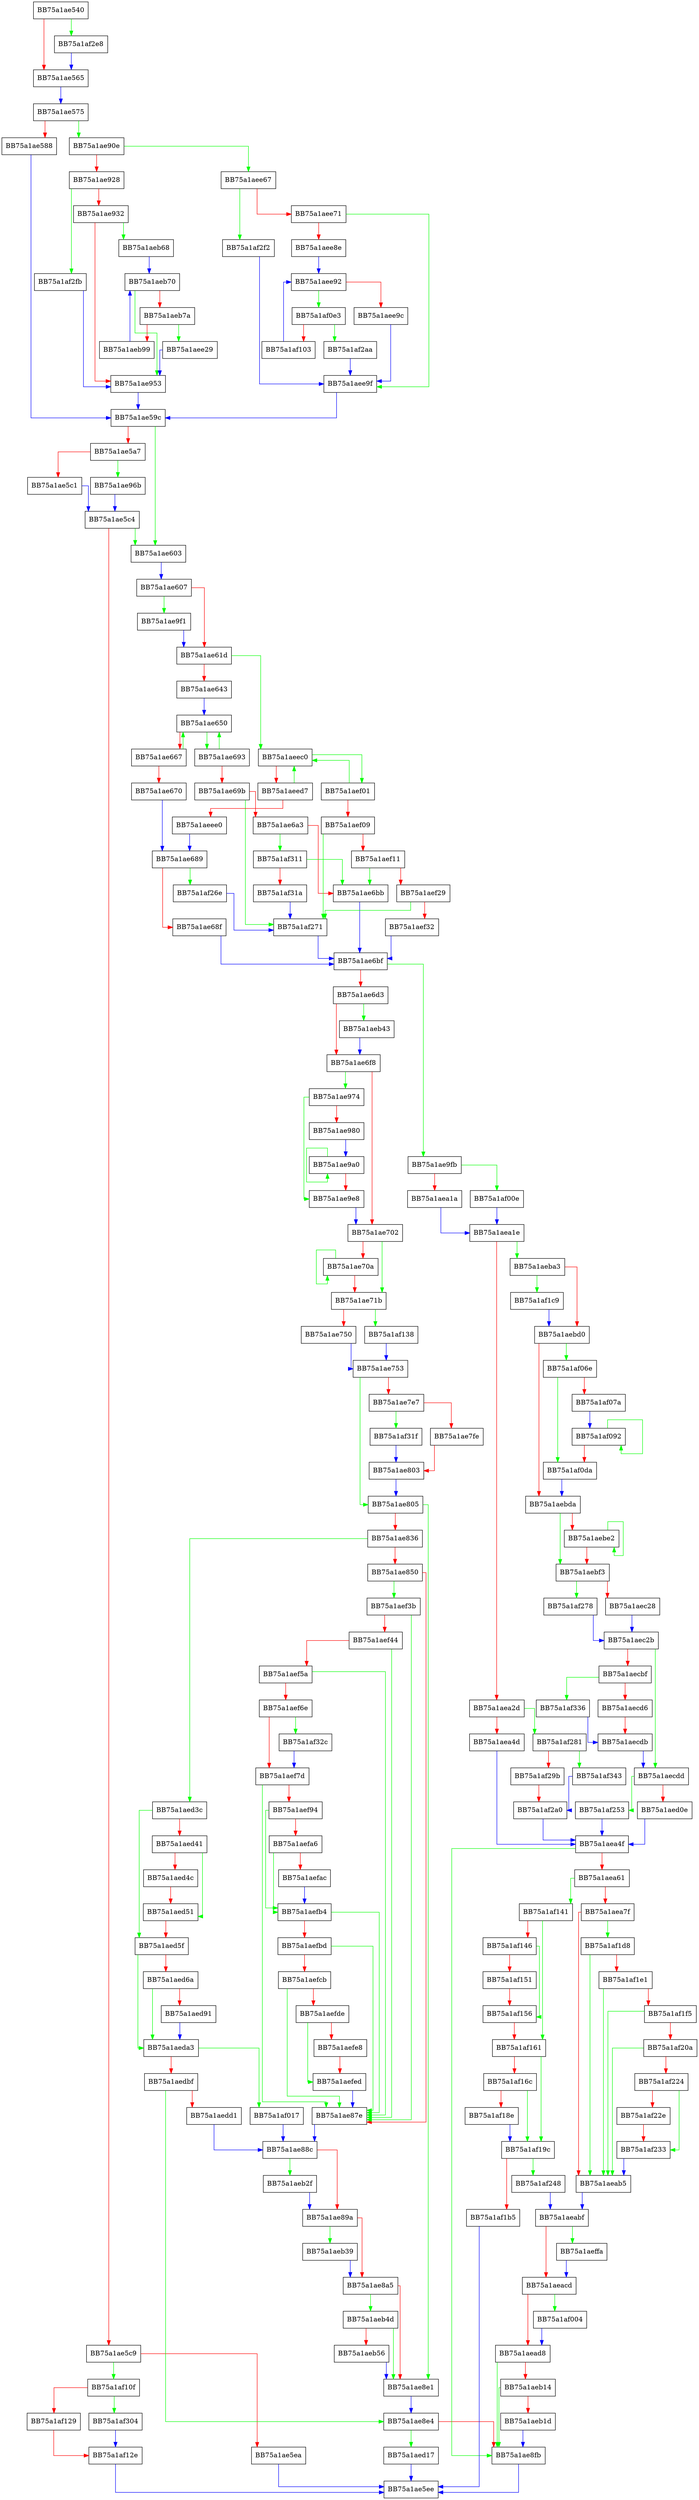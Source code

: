 digraph get_next_BB {
  node [shape="box"];
  graph [splines=ortho];
  BB75a1ae540 -> BB75a1af2e8 [color="green"];
  BB75a1ae540 -> BB75a1ae565 [color="red"];
  BB75a1ae565 -> BB75a1ae575 [color="blue"];
  BB75a1ae575 -> BB75a1ae90e [color="green"];
  BB75a1ae575 -> BB75a1ae588 [color="red"];
  BB75a1ae588 -> BB75a1ae59c [color="blue"];
  BB75a1ae59c -> BB75a1ae603 [color="green"];
  BB75a1ae59c -> BB75a1ae5a7 [color="red"];
  BB75a1ae5a7 -> BB75a1ae96b [color="green"];
  BB75a1ae5a7 -> BB75a1ae5c1 [color="red"];
  BB75a1ae5c1 -> BB75a1ae5c4 [color="blue"];
  BB75a1ae5c4 -> BB75a1ae603 [color="green"];
  BB75a1ae5c4 -> BB75a1ae5c9 [color="red"];
  BB75a1ae5c9 -> BB75a1af10f [color="green"];
  BB75a1ae5c9 -> BB75a1ae5ea [color="red"];
  BB75a1ae5ea -> BB75a1ae5ee [color="blue"];
  BB75a1ae603 -> BB75a1ae607 [color="blue"];
  BB75a1ae607 -> BB75a1ae9f1 [color="green"];
  BB75a1ae607 -> BB75a1ae61d [color="red"];
  BB75a1ae61d -> BB75a1aeec0 [color="green"];
  BB75a1ae61d -> BB75a1ae643 [color="red"];
  BB75a1ae643 -> BB75a1ae650 [color="blue"];
  BB75a1ae650 -> BB75a1ae693 [color="green"];
  BB75a1ae650 -> BB75a1ae667 [color="red"];
  BB75a1ae667 -> BB75a1ae650 [color="green"];
  BB75a1ae667 -> BB75a1ae670 [color="red"];
  BB75a1ae670 -> BB75a1ae689 [color="blue"];
  BB75a1ae689 -> BB75a1af26e [color="green"];
  BB75a1ae689 -> BB75a1ae68f [color="red"];
  BB75a1ae68f -> BB75a1ae6bf [color="blue"];
  BB75a1ae693 -> BB75a1ae650 [color="green"];
  BB75a1ae693 -> BB75a1ae69b [color="red"];
  BB75a1ae69b -> BB75a1af271 [color="green"];
  BB75a1ae69b -> BB75a1ae6a3 [color="red"];
  BB75a1ae6a3 -> BB75a1af311 [color="green"];
  BB75a1ae6a3 -> BB75a1ae6bb [color="red"];
  BB75a1ae6bb -> BB75a1ae6bf [color="blue"];
  BB75a1ae6bf -> BB75a1ae9fb [color="green"];
  BB75a1ae6bf -> BB75a1ae6d3 [color="red"];
  BB75a1ae6d3 -> BB75a1aeb43 [color="green"];
  BB75a1ae6d3 -> BB75a1ae6f8 [color="red"];
  BB75a1ae6f8 -> BB75a1ae974 [color="green"];
  BB75a1ae6f8 -> BB75a1ae702 [color="red"];
  BB75a1ae702 -> BB75a1ae71b [color="green"];
  BB75a1ae702 -> BB75a1ae70a [color="red"];
  BB75a1ae70a -> BB75a1ae70a [color="green"];
  BB75a1ae70a -> BB75a1ae71b [color="red"];
  BB75a1ae71b -> BB75a1af138 [color="green"];
  BB75a1ae71b -> BB75a1ae750 [color="red"];
  BB75a1ae750 -> BB75a1ae753 [color="blue"];
  BB75a1ae753 -> BB75a1ae805 [color="green"];
  BB75a1ae753 -> BB75a1ae7e7 [color="red"];
  BB75a1ae7e7 -> BB75a1af31f [color="green"];
  BB75a1ae7e7 -> BB75a1ae7fe [color="red"];
  BB75a1ae7fe -> BB75a1ae803 [color="red"];
  BB75a1ae803 -> BB75a1ae805 [color="blue"];
  BB75a1ae805 -> BB75a1ae8e1 [color="green"];
  BB75a1ae805 -> BB75a1ae836 [color="red"];
  BB75a1ae836 -> BB75a1aed3c [color="green"];
  BB75a1ae836 -> BB75a1ae850 [color="red"];
  BB75a1ae850 -> BB75a1aef3b [color="green"];
  BB75a1ae850 -> BB75a1ae87e [color="red"];
  BB75a1ae87e -> BB75a1ae88c [color="blue"];
  BB75a1ae88c -> BB75a1aeb2f [color="green"];
  BB75a1ae88c -> BB75a1ae89a [color="red"];
  BB75a1ae89a -> BB75a1aeb39 [color="green"];
  BB75a1ae89a -> BB75a1ae8a5 [color="red"];
  BB75a1ae8a5 -> BB75a1aeb4d [color="green"];
  BB75a1ae8a5 -> BB75a1ae8e1 [color="red"];
  BB75a1ae8e1 -> BB75a1ae8e4 [color="blue"];
  BB75a1ae8e4 -> BB75a1aed17 [color="green"];
  BB75a1ae8e4 -> BB75a1ae8fb [color="red"];
  BB75a1ae8fb -> BB75a1ae5ee [color="blue"];
  BB75a1ae90e -> BB75a1aee67 [color="green"];
  BB75a1ae90e -> BB75a1ae928 [color="red"];
  BB75a1ae928 -> BB75a1af2fb [color="green"];
  BB75a1ae928 -> BB75a1ae932 [color="red"];
  BB75a1ae932 -> BB75a1aeb68 [color="green"];
  BB75a1ae932 -> BB75a1ae953 [color="red"];
  BB75a1ae953 -> BB75a1ae59c [color="blue"];
  BB75a1ae96b -> BB75a1ae5c4 [color="blue"];
  BB75a1ae974 -> BB75a1ae9e8 [color="green"];
  BB75a1ae974 -> BB75a1ae980 [color="red"];
  BB75a1ae980 -> BB75a1ae9a0 [color="blue"];
  BB75a1ae9a0 -> BB75a1ae9a0 [color="green"];
  BB75a1ae9a0 -> BB75a1ae9e8 [color="red"];
  BB75a1ae9e8 -> BB75a1ae702 [color="blue"];
  BB75a1ae9f1 -> BB75a1ae61d [color="blue"];
  BB75a1ae9fb -> BB75a1af00e [color="green"];
  BB75a1ae9fb -> BB75a1aea1a [color="red"];
  BB75a1aea1a -> BB75a1aea1e [color="blue"];
  BB75a1aea1e -> BB75a1aeba3 [color="green"];
  BB75a1aea1e -> BB75a1aea2d [color="red"];
  BB75a1aea2d -> BB75a1af281 [color="green"];
  BB75a1aea2d -> BB75a1aea4d [color="red"];
  BB75a1aea4d -> BB75a1aea4f [color="blue"];
  BB75a1aea4f -> BB75a1ae8fb [color="green"];
  BB75a1aea4f -> BB75a1aea61 [color="red"];
  BB75a1aea61 -> BB75a1af141 [color="green"];
  BB75a1aea61 -> BB75a1aea7f [color="red"];
  BB75a1aea7f -> BB75a1af1d8 [color="green"];
  BB75a1aea7f -> BB75a1aeab5 [color="red"];
  BB75a1aeab5 -> BB75a1aeabf [color="blue"];
  BB75a1aeabf -> BB75a1aeffa [color="green"];
  BB75a1aeabf -> BB75a1aeacd [color="red"];
  BB75a1aeacd -> BB75a1af004 [color="green"];
  BB75a1aeacd -> BB75a1aead8 [color="red"];
  BB75a1aead8 -> BB75a1ae8fb [color="green"];
  BB75a1aead8 -> BB75a1aeb14 [color="red"];
  BB75a1aeb14 -> BB75a1ae8fb [color="green"];
  BB75a1aeb14 -> BB75a1aeb1d [color="red"];
  BB75a1aeb1d -> BB75a1ae8fb [color="blue"];
  BB75a1aeb2f -> BB75a1ae89a [color="blue"];
  BB75a1aeb39 -> BB75a1ae8a5 [color="blue"];
  BB75a1aeb43 -> BB75a1ae6f8 [color="blue"];
  BB75a1aeb4d -> BB75a1ae8e1 [color="green"];
  BB75a1aeb4d -> BB75a1aeb56 [color="red"];
  BB75a1aeb56 -> BB75a1ae8e1 [color="blue"];
  BB75a1aeb68 -> BB75a1aeb70 [color="blue"];
  BB75a1aeb70 -> BB75a1ae953 [color="green"];
  BB75a1aeb70 -> BB75a1aeb7a [color="red"];
  BB75a1aeb7a -> BB75a1aee29 [color="green"];
  BB75a1aeb7a -> BB75a1aeb99 [color="red"];
  BB75a1aeb99 -> BB75a1aeb70 [color="blue"];
  BB75a1aeba3 -> BB75a1af1c9 [color="green"];
  BB75a1aeba3 -> BB75a1aebd0 [color="red"];
  BB75a1aebd0 -> BB75a1af06e [color="green"];
  BB75a1aebd0 -> BB75a1aebda [color="red"];
  BB75a1aebda -> BB75a1aebf3 [color="green"];
  BB75a1aebda -> BB75a1aebe2 [color="red"];
  BB75a1aebe2 -> BB75a1aebe2 [color="green"];
  BB75a1aebe2 -> BB75a1aebf3 [color="red"];
  BB75a1aebf3 -> BB75a1af278 [color="green"];
  BB75a1aebf3 -> BB75a1aec28 [color="red"];
  BB75a1aec28 -> BB75a1aec2b [color="blue"];
  BB75a1aec2b -> BB75a1aecdd [color="green"];
  BB75a1aec2b -> BB75a1aecbf [color="red"];
  BB75a1aecbf -> BB75a1af336 [color="green"];
  BB75a1aecbf -> BB75a1aecd6 [color="red"];
  BB75a1aecd6 -> BB75a1aecdb [color="red"];
  BB75a1aecdb -> BB75a1aecdd [color="blue"];
  BB75a1aecdd -> BB75a1af253 [color="green"];
  BB75a1aecdd -> BB75a1aed0e [color="red"];
  BB75a1aed0e -> BB75a1aea4f [color="blue"];
  BB75a1aed17 -> BB75a1ae5ee [color="blue"];
  BB75a1aed3c -> BB75a1aed5f [color="green"];
  BB75a1aed3c -> BB75a1aed41 [color="red"];
  BB75a1aed41 -> BB75a1aed51 [color="green"];
  BB75a1aed41 -> BB75a1aed4c [color="red"];
  BB75a1aed4c -> BB75a1aed51 [color="red"];
  BB75a1aed51 -> BB75a1aed5f [color="red"];
  BB75a1aed5f -> BB75a1aeda3 [color="green"];
  BB75a1aed5f -> BB75a1aed6a [color="red"];
  BB75a1aed6a -> BB75a1aeda3 [color="green"];
  BB75a1aed6a -> BB75a1aed91 [color="red"];
  BB75a1aed91 -> BB75a1aeda3 [color="blue"];
  BB75a1aeda3 -> BB75a1af017 [color="green"];
  BB75a1aeda3 -> BB75a1aedbf [color="red"];
  BB75a1aedbf -> BB75a1ae8e4 [color="green"];
  BB75a1aedbf -> BB75a1aedd1 [color="red"];
  BB75a1aedd1 -> BB75a1ae88c [color="blue"];
  BB75a1aee29 -> BB75a1ae953 [color="blue"];
  BB75a1aee67 -> BB75a1af2f2 [color="green"];
  BB75a1aee67 -> BB75a1aee71 [color="red"];
  BB75a1aee71 -> BB75a1aee9f [color="green"];
  BB75a1aee71 -> BB75a1aee8e [color="red"];
  BB75a1aee8e -> BB75a1aee92 [color="blue"];
  BB75a1aee92 -> BB75a1af0e3 [color="green"];
  BB75a1aee92 -> BB75a1aee9c [color="red"];
  BB75a1aee9c -> BB75a1aee9f [color="blue"];
  BB75a1aee9f -> BB75a1ae59c [color="blue"];
  BB75a1aeec0 -> BB75a1aef01 [color="green"];
  BB75a1aeec0 -> BB75a1aeed7 [color="red"];
  BB75a1aeed7 -> BB75a1aeec0 [color="green"];
  BB75a1aeed7 -> BB75a1aeee0 [color="red"];
  BB75a1aeee0 -> BB75a1ae689 [color="blue"];
  BB75a1aef01 -> BB75a1aeec0 [color="green"];
  BB75a1aef01 -> BB75a1aef09 [color="red"];
  BB75a1aef09 -> BB75a1af271 [color="green"];
  BB75a1aef09 -> BB75a1aef11 [color="red"];
  BB75a1aef11 -> BB75a1ae6bb [color="green"];
  BB75a1aef11 -> BB75a1aef29 [color="red"];
  BB75a1aef29 -> BB75a1af271 [color="green"];
  BB75a1aef29 -> BB75a1aef32 [color="red"];
  BB75a1aef32 -> BB75a1ae6bf [color="blue"];
  BB75a1aef3b -> BB75a1ae87e [color="green"];
  BB75a1aef3b -> BB75a1aef44 [color="red"];
  BB75a1aef44 -> BB75a1ae87e [color="green"];
  BB75a1aef44 -> BB75a1aef5a [color="red"];
  BB75a1aef5a -> BB75a1ae87e [color="green"];
  BB75a1aef5a -> BB75a1aef6e [color="red"];
  BB75a1aef6e -> BB75a1af32c [color="green"];
  BB75a1aef6e -> BB75a1aef7d [color="red"];
  BB75a1aef7d -> BB75a1ae87e [color="green"];
  BB75a1aef7d -> BB75a1aef94 [color="red"];
  BB75a1aef94 -> BB75a1aefb4 [color="green"];
  BB75a1aef94 -> BB75a1aefa6 [color="red"];
  BB75a1aefa6 -> BB75a1aefb4 [color="green"];
  BB75a1aefa6 -> BB75a1aefac [color="red"];
  BB75a1aefac -> BB75a1aefb4 [color="blue"];
  BB75a1aefb4 -> BB75a1ae87e [color="green"];
  BB75a1aefb4 -> BB75a1aefbd [color="red"];
  BB75a1aefbd -> BB75a1ae87e [color="green"];
  BB75a1aefbd -> BB75a1aefcb [color="red"];
  BB75a1aefcb -> BB75a1ae87e [color="green"];
  BB75a1aefcb -> BB75a1aefde [color="red"];
  BB75a1aefde -> BB75a1aefed [color="green"];
  BB75a1aefde -> BB75a1aefe8 [color="red"];
  BB75a1aefe8 -> BB75a1aefed [color="red"];
  BB75a1aefed -> BB75a1ae87e [color="blue"];
  BB75a1aeffa -> BB75a1aeacd [color="blue"];
  BB75a1af004 -> BB75a1aead8 [color="blue"];
  BB75a1af00e -> BB75a1aea1e [color="blue"];
  BB75a1af017 -> BB75a1ae88c [color="blue"];
  BB75a1af06e -> BB75a1af0da [color="green"];
  BB75a1af06e -> BB75a1af07a [color="red"];
  BB75a1af07a -> BB75a1af092 [color="blue"];
  BB75a1af092 -> BB75a1af092 [color="green"];
  BB75a1af092 -> BB75a1af0da [color="red"];
  BB75a1af0da -> BB75a1aebda [color="blue"];
  BB75a1af0e3 -> BB75a1af2aa [color="green"];
  BB75a1af0e3 -> BB75a1af103 [color="red"];
  BB75a1af103 -> BB75a1aee92 [color="blue"];
  BB75a1af10f -> BB75a1af304 [color="green"];
  BB75a1af10f -> BB75a1af129 [color="red"];
  BB75a1af129 -> BB75a1af12e [color="red"];
  BB75a1af12e -> BB75a1ae5ee [color="blue"];
  BB75a1af138 -> BB75a1ae753 [color="blue"];
  BB75a1af141 -> BB75a1af161 [color="green"];
  BB75a1af141 -> BB75a1af146 [color="red"];
  BB75a1af146 -> BB75a1af156 [color="green"];
  BB75a1af146 -> BB75a1af151 [color="red"];
  BB75a1af151 -> BB75a1af156 [color="red"];
  BB75a1af156 -> BB75a1af161 [color="red"];
  BB75a1af161 -> BB75a1af19c [color="green"];
  BB75a1af161 -> BB75a1af16c [color="red"];
  BB75a1af16c -> BB75a1af19c [color="green"];
  BB75a1af16c -> BB75a1af18e [color="red"];
  BB75a1af18e -> BB75a1af19c [color="blue"];
  BB75a1af19c -> BB75a1af248 [color="green"];
  BB75a1af19c -> BB75a1af1b5 [color="red"];
  BB75a1af1b5 -> BB75a1ae5ee [color="blue"];
  BB75a1af1c9 -> BB75a1aebd0 [color="blue"];
  BB75a1af1d8 -> BB75a1aeab5 [color="green"];
  BB75a1af1d8 -> BB75a1af1e1 [color="red"];
  BB75a1af1e1 -> BB75a1aeab5 [color="green"];
  BB75a1af1e1 -> BB75a1af1f5 [color="red"];
  BB75a1af1f5 -> BB75a1aeab5 [color="green"];
  BB75a1af1f5 -> BB75a1af20a [color="red"];
  BB75a1af20a -> BB75a1aeab5 [color="green"];
  BB75a1af20a -> BB75a1af224 [color="red"];
  BB75a1af224 -> BB75a1af233 [color="green"];
  BB75a1af224 -> BB75a1af22e [color="red"];
  BB75a1af22e -> BB75a1af233 [color="red"];
  BB75a1af233 -> BB75a1aeab5 [color="blue"];
  BB75a1af248 -> BB75a1aeabf [color="blue"];
  BB75a1af253 -> BB75a1aea4f [color="blue"];
  BB75a1af26e -> BB75a1af271 [color="blue"];
  BB75a1af271 -> BB75a1ae6bf [color="blue"];
  BB75a1af278 -> BB75a1aec2b [color="blue"];
  BB75a1af281 -> BB75a1af343 [color="green"];
  BB75a1af281 -> BB75a1af29b [color="red"];
  BB75a1af29b -> BB75a1af2a0 [color="red"];
  BB75a1af2a0 -> BB75a1aea4f [color="blue"];
  BB75a1af2aa -> BB75a1aee9f [color="blue"];
  BB75a1af2e8 -> BB75a1ae565 [color="blue"];
  BB75a1af2f2 -> BB75a1aee9f [color="blue"];
  BB75a1af2fb -> BB75a1ae953 [color="blue"];
  BB75a1af304 -> BB75a1af12e [color="blue"];
  BB75a1af311 -> BB75a1ae6bb [color="green"];
  BB75a1af311 -> BB75a1af31a [color="red"];
  BB75a1af31a -> BB75a1af271 [color="blue"];
  BB75a1af31f -> BB75a1ae803 [color="blue"];
  BB75a1af32c -> BB75a1aef7d [color="blue"];
  BB75a1af336 -> BB75a1aecdb [color="blue"];
  BB75a1af343 -> BB75a1af2a0 [color="blue"];
}